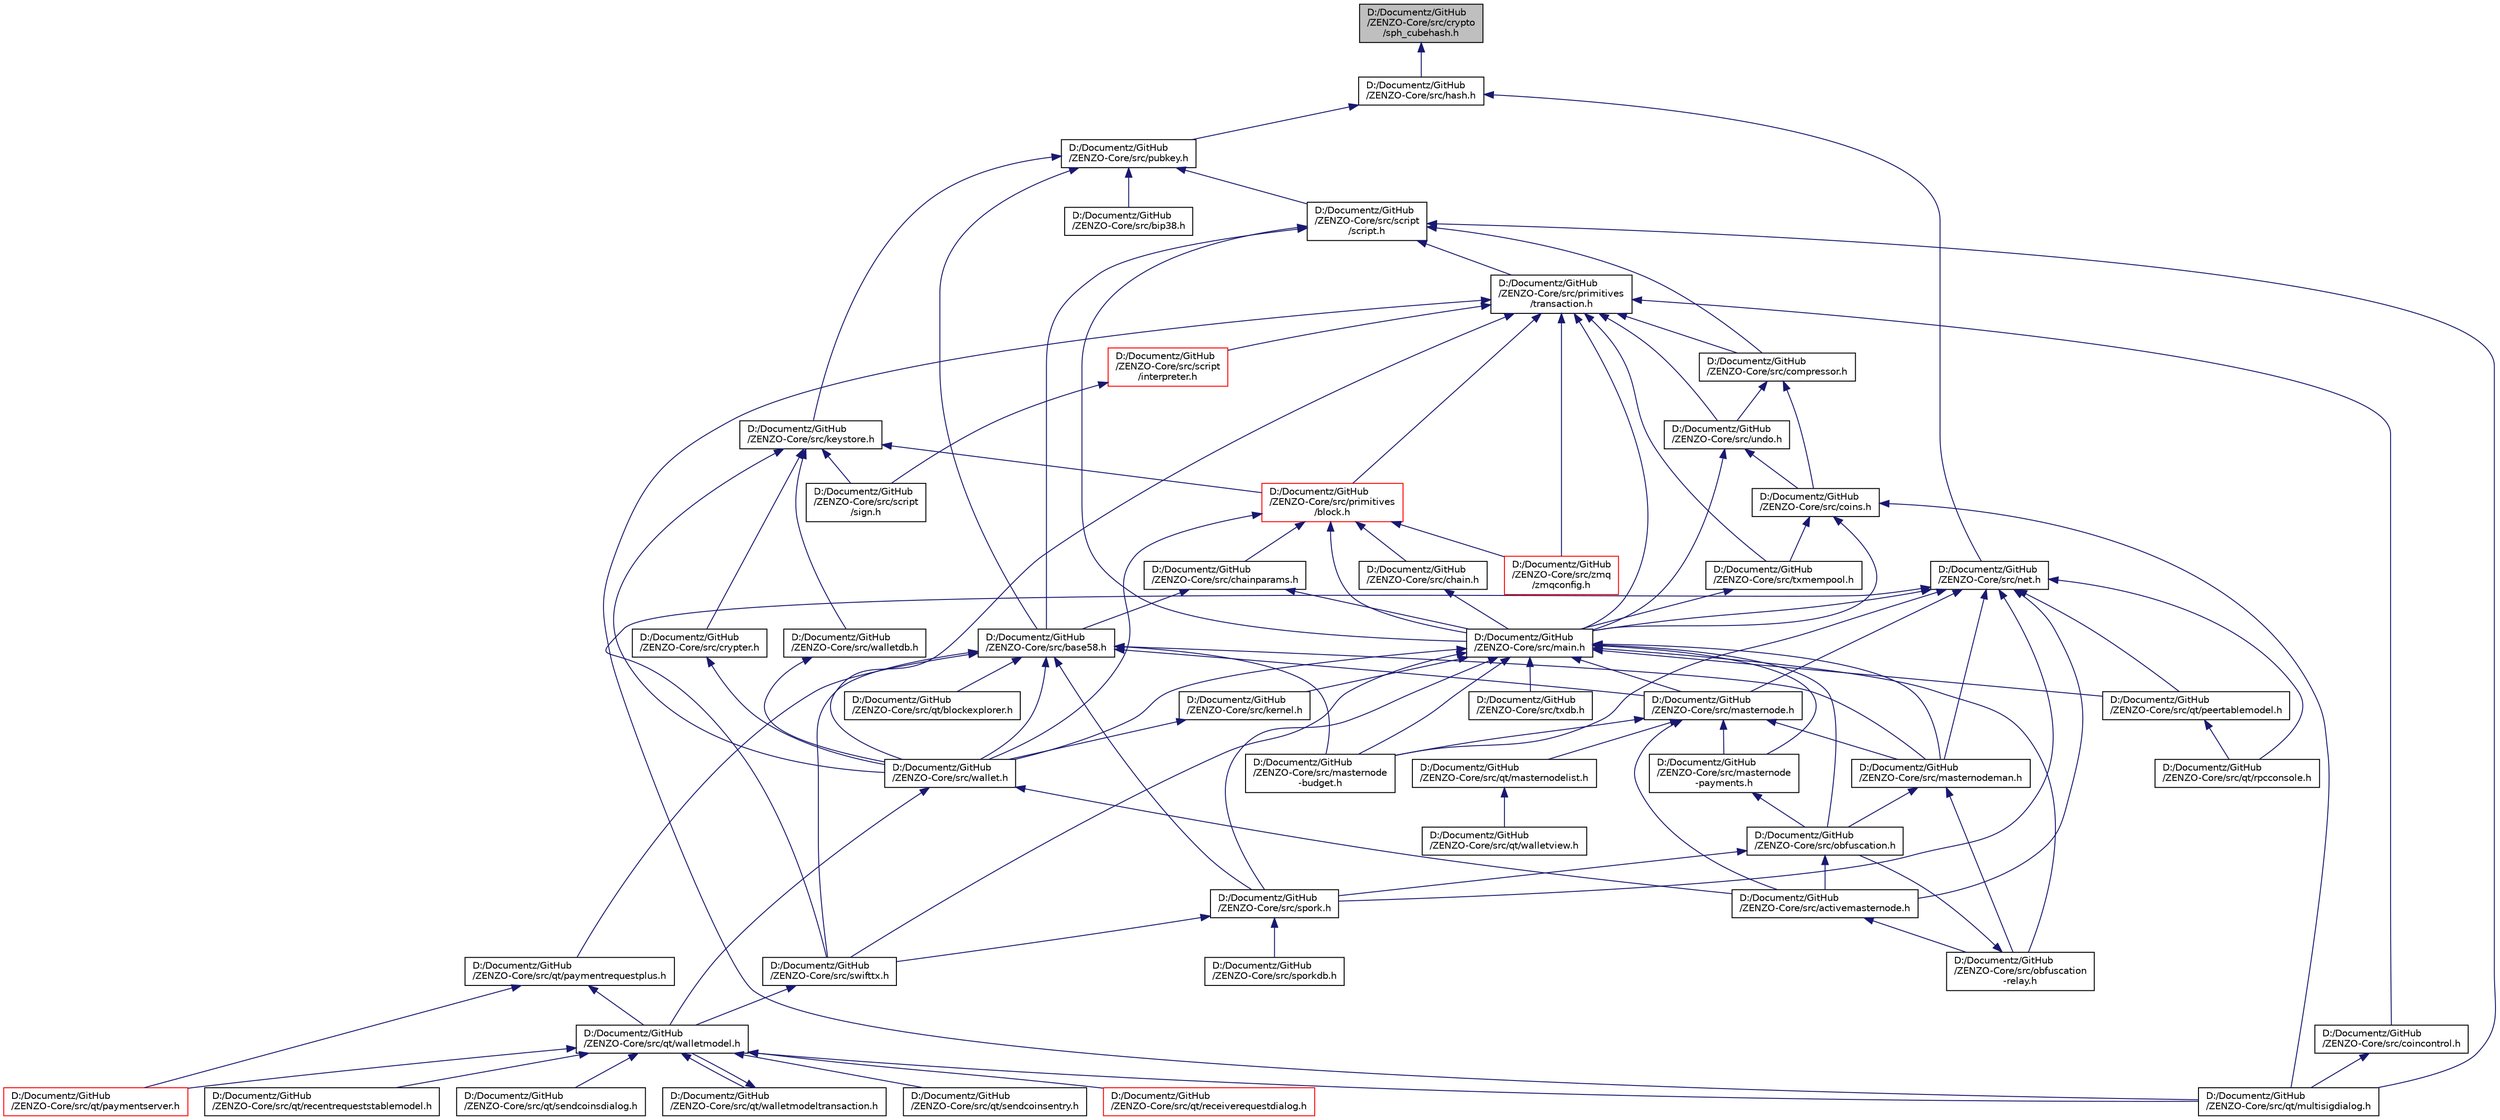 digraph "D:/Documentz/GitHub/ZENZO-Core/src/crypto/sph_cubehash.h"
{
 // LATEX_PDF_SIZE
  edge [fontname="Helvetica",fontsize="10",labelfontname="Helvetica",labelfontsize="10"];
  node [fontname="Helvetica",fontsize="10",shape=record];
  Node4 [label="D:/Documentz/GitHub\l/ZENZO-Core/src/crypto\l/sph_cubehash.h",height=0.2,width=0.4,color="black", fillcolor="grey75", style="filled", fontcolor="black",tooltip=" "];
  Node4 -> Node5 [dir="back",color="midnightblue",fontsize="10",style="solid",fontname="Helvetica"];
  Node5 [label="D:/Documentz/GitHub\l/ZENZO-Core/src/hash.h",height=0.2,width=0.4,color="black", fillcolor="white", style="filled",URL="$hash_8h_source.html",tooltip=" "];
  Node5 -> Node6 [dir="back",color="midnightblue",fontsize="10",style="solid",fontname="Helvetica"];
  Node6 [label="D:/Documentz/GitHub\l/ZENZO-Core/src/net.h",height=0.2,width=0.4,color="black", fillcolor="white", style="filled",URL="$net_8h_source.html",tooltip=" "];
  Node6 -> Node7 [dir="back",color="midnightblue",fontsize="10",style="solid",fontname="Helvetica"];
  Node7 [label="D:/Documentz/GitHub\l/ZENZO-Core/src/main.h",height=0.2,width=0.4,color="black", fillcolor="white", style="filled",URL="$main_8h_source.html",tooltip=" "];
  Node7 -> Node8 [dir="back",color="midnightblue",fontsize="10",style="solid",fontname="Helvetica"];
  Node8 [label="D:/Documentz/GitHub\l/ZENZO-Core/src/txdb.h",height=0.2,width=0.4,color="black", fillcolor="white", style="filled",URL="$txdb_8h_source.html",tooltip=" "];
  Node7 -> Node9 [dir="back",color="midnightblue",fontsize="10",style="solid",fontname="Helvetica"];
  Node9 [label="D:/Documentz/GitHub\l/ZENZO-Core/src/spork.h",height=0.2,width=0.4,color="black", fillcolor="white", style="filled",URL="$spork_8h_source.html",tooltip=" "];
  Node9 -> Node10 [dir="back",color="midnightblue",fontsize="10",style="solid",fontname="Helvetica"];
  Node10 [label="D:/Documentz/GitHub\l/ZENZO-Core/src/sporkdb.h",height=0.2,width=0.4,color="black", fillcolor="white", style="filled",URL="$sporkdb_8h_source.html",tooltip=" "];
  Node9 -> Node11 [dir="back",color="midnightblue",fontsize="10",style="solid",fontname="Helvetica"];
  Node11 [label="D:/Documentz/GitHub\l/ZENZO-Core/src/swifttx.h",height=0.2,width=0.4,color="black", fillcolor="white", style="filled",URL="$swifttx_8h_source.html",tooltip=" "];
  Node11 -> Node12 [dir="back",color="midnightblue",fontsize="10",style="solid",fontname="Helvetica"];
  Node12 [label="D:/Documentz/GitHub\l/ZENZO-Core/src/qt/walletmodel.h",height=0.2,width=0.4,color="black", fillcolor="white", style="filled",URL="$walletmodel_8h_source.html",tooltip=" "];
  Node12 -> Node13 [dir="back",color="midnightblue",fontsize="10",style="solid",fontname="Helvetica"];
  Node13 [label="D:/Documentz/GitHub\l/ZENZO-Core/src/qt/walletmodeltransaction.h",height=0.2,width=0.4,color="black", fillcolor="white", style="filled",URL="$walletmodeltransaction_8h_source.html",tooltip=" "];
  Node13 -> Node12 [dir="back",color="midnightblue",fontsize="10",style="solid",fontname="Helvetica"];
  Node12 -> Node14 [dir="back",color="midnightblue",fontsize="10",style="solid",fontname="Helvetica"];
  Node14 [label="D:/Documentz/GitHub\l/ZENZO-Core/src/qt/multisigdialog.h",height=0.2,width=0.4,color="black", fillcolor="white", style="filled",URL="$multisigdialog_8h_source.html",tooltip=" "];
  Node12 -> Node15 [dir="back",color="midnightblue",fontsize="10",style="solid",fontname="Helvetica"];
  Node15 [label="D:/Documentz/GitHub\l/ZENZO-Core/src/qt/paymentserver.h",height=0.2,width=0.4,color="red", fillcolor="white", style="filled",URL="$paymentserver_8h_source.html",tooltip=" "];
  Node12 -> Node17 [dir="back",color="midnightblue",fontsize="10",style="solid",fontname="Helvetica"];
  Node17 [label="D:/Documentz/GitHub\l/ZENZO-Core/src/qt/sendcoinsentry.h",height=0.2,width=0.4,color="black", fillcolor="white", style="filled",URL="$sendcoinsentry_8h_source.html",tooltip=" "];
  Node12 -> Node18 [dir="back",color="midnightblue",fontsize="10",style="solid",fontname="Helvetica"];
  Node18 [label="D:/Documentz/GitHub\l/ZENZO-Core/src/qt/receiverequestdialog.h",height=0.2,width=0.4,color="red", fillcolor="white", style="filled",URL="$receiverequestdialog_8h_source.html",tooltip=" "];
  Node12 -> Node20 [dir="back",color="midnightblue",fontsize="10",style="solid",fontname="Helvetica"];
  Node20 [label="D:/Documentz/GitHub\l/ZENZO-Core/src/qt/recentrequeststablemodel.h",height=0.2,width=0.4,color="black", fillcolor="white", style="filled",URL="$recentrequeststablemodel_8h_source.html",tooltip=" "];
  Node12 -> Node21 [dir="back",color="midnightblue",fontsize="10",style="solid",fontname="Helvetica"];
  Node21 [label="D:/Documentz/GitHub\l/ZENZO-Core/src/qt/sendcoinsdialog.h",height=0.2,width=0.4,color="black", fillcolor="white", style="filled",URL="$sendcoinsdialog_8h_source.html",tooltip=" "];
  Node7 -> Node22 [dir="back",color="midnightblue",fontsize="10",style="solid",fontname="Helvetica"];
  Node22 [label="D:/Documentz/GitHub\l/ZENZO-Core/src/obfuscation.h",height=0.2,width=0.4,color="black", fillcolor="white", style="filled",URL="$obfuscation_8h_source.html",tooltip=" "];
  Node22 -> Node9 [dir="back",color="midnightblue",fontsize="10",style="solid",fontname="Helvetica"];
  Node22 -> Node23 [dir="back",color="midnightblue",fontsize="10",style="solid",fontname="Helvetica"];
  Node23 [label="D:/Documentz/GitHub\l/ZENZO-Core/src/activemasternode.h",height=0.2,width=0.4,color="black", fillcolor="white", style="filled",URL="$activemasternode_8h_source.html",tooltip=" "];
  Node23 -> Node24 [dir="back",color="midnightblue",fontsize="10",style="solid",fontname="Helvetica"];
  Node24 [label="D:/Documentz/GitHub\l/ZENZO-Core/src/obfuscation\l-relay.h",height=0.2,width=0.4,color="black", fillcolor="white", style="filled",URL="$obfuscation-relay_8h_source.html",tooltip=" "];
  Node24 -> Node22 [dir="back",color="midnightblue",fontsize="10",style="solid",fontname="Helvetica"];
  Node7 -> Node25 [dir="back",color="midnightblue",fontsize="10",style="solid",fontname="Helvetica"];
  Node25 [label="D:/Documentz/GitHub\l/ZENZO-Core/src/masternode\l-payments.h",height=0.2,width=0.4,color="black", fillcolor="white", style="filled",URL="$masternode-payments_8h_source.html",tooltip=" "];
  Node25 -> Node22 [dir="back",color="midnightblue",fontsize="10",style="solid",fontname="Helvetica"];
  Node7 -> Node26 [dir="back",color="midnightblue",fontsize="10",style="solid",fontname="Helvetica"];
  Node26 [label="D:/Documentz/GitHub\l/ZENZO-Core/src/masternode.h",height=0.2,width=0.4,color="black", fillcolor="white", style="filled",URL="$masternode_8h_source.html",tooltip=" "];
  Node26 -> Node25 [dir="back",color="midnightblue",fontsize="10",style="solid",fontname="Helvetica"];
  Node26 -> Node27 [dir="back",color="midnightblue",fontsize="10",style="solid",fontname="Helvetica"];
  Node27 [label="D:/Documentz/GitHub\l/ZENZO-Core/src/masternodeman.h",height=0.2,width=0.4,color="black", fillcolor="white", style="filled",URL="$masternodeman_8h_source.html",tooltip=" "];
  Node27 -> Node22 [dir="back",color="midnightblue",fontsize="10",style="solid",fontname="Helvetica"];
  Node27 -> Node24 [dir="back",color="midnightblue",fontsize="10",style="solid",fontname="Helvetica"];
  Node26 -> Node23 [dir="back",color="midnightblue",fontsize="10",style="solid",fontname="Helvetica"];
  Node26 -> Node28 [dir="back",color="midnightblue",fontsize="10",style="solid",fontname="Helvetica"];
  Node28 [label="D:/Documentz/GitHub\l/ZENZO-Core/src/masternode\l-budget.h",height=0.2,width=0.4,color="black", fillcolor="white", style="filled",URL="$masternode-budget_8h_source.html",tooltip=" "];
  Node26 -> Node29 [dir="back",color="midnightblue",fontsize="10",style="solid",fontname="Helvetica"];
  Node29 [label="D:/Documentz/GitHub\l/ZENZO-Core/src/qt/masternodelist.h",height=0.2,width=0.4,color="black", fillcolor="white", style="filled",URL="$masternodelist_8h_source.html",tooltip=" "];
  Node29 -> Node30 [dir="back",color="midnightblue",fontsize="10",style="solid",fontname="Helvetica"];
  Node30 [label="D:/Documentz/GitHub\l/ZENZO-Core/src/qt/walletview.h",height=0.2,width=0.4,color="black", fillcolor="white", style="filled",URL="$walletview_8h_source.html",tooltip=" "];
  Node7 -> Node27 [dir="back",color="midnightblue",fontsize="10",style="solid",fontname="Helvetica"];
  Node7 -> Node31 [dir="back",color="midnightblue",fontsize="10",style="solid",fontname="Helvetica"];
  Node31 [label="D:/Documentz/GitHub\l/ZENZO-Core/src/kernel.h",height=0.2,width=0.4,color="black", fillcolor="white", style="filled",URL="$kernel_8h_source.html",tooltip=" "];
  Node31 -> Node32 [dir="back",color="midnightblue",fontsize="10",style="solid",fontname="Helvetica"];
  Node32 [label="D:/Documentz/GitHub\l/ZENZO-Core/src/wallet.h",height=0.2,width=0.4,color="black", fillcolor="white", style="filled",URL="$wallet_8h_source.html",tooltip=" "];
  Node32 -> Node23 [dir="back",color="midnightblue",fontsize="10",style="solid",fontname="Helvetica"];
  Node32 -> Node12 [dir="back",color="midnightblue",fontsize="10",style="solid",fontname="Helvetica"];
  Node7 -> Node32 [dir="back",color="midnightblue",fontsize="10",style="solid",fontname="Helvetica"];
  Node7 -> Node24 [dir="back",color="midnightblue",fontsize="10",style="solid",fontname="Helvetica"];
  Node7 -> Node28 [dir="back",color="midnightblue",fontsize="10",style="solid",fontname="Helvetica"];
  Node7 -> Node11 [dir="back",color="midnightblue",fontsize="10",style="solid",fontname="Helvetica"];
  Node7 -> Node33 [dir="back",color="midnightblue",fontsize="10",style="solid",fontname="Helvetica"];
  Node33 [label="D:/Documentz/GitHub\l/ZENZO-Core/src/qt/peertablemodel.h",height=0.2,width=0.4,color="black", fillcolor="white", style="filled",URL="$peertablemodel_8h_source.html",tooltip=" "];
  Node33 -> Node34 [dir="back",color="midnightblue",fontsize="10",style="solid",fontname="Helvetica"];
  Node34 [label="D:/Documentz/GitHub\l/ZENZO-Core/src/qt/rpcconsole.h",height=0.2,width=0.4,color="black", fillcolor="white", style="filled",URL="$rpcconsole_8h_source.html",tooltip=" "];
  Node6 -> Node9 [dir="back",color="midnightblue",fontsize="10",style="solid",fontname="Helvetica"];
  Node6 -> Node26 [dir="back",color="midnightblue",fontsize="10",style="solid",fontname="Helvetica"];
  Node6 -> Node27 [dir="back",color="midnightblue",fontsize="10",style="solid",fontname="Helvetica"];
  Node6 -> Node23 [dir="back",color="midnightblue",fontsize="10",style="solid",fontname="Helvetica"];
  Node6 -> Node28 [dir="back",color="midnightblue",fontsize="10",style="solid",fontname="Helvetica"];
  Node6 -> Node11 [dir="back",color="midnightblue",fontsize="10",style="solid",fontname="Helvetica"];
  Node6 -> Node33 [dir="back",color="midnightblue",fontsize="10",style="solid",fontname="Helvetica"];
  Node6 -> Node34 [dir="back",color="midnightblue",fontsize="10",style="solid",fontname="Helvetica"];
  Node5 -> Node35 [dir="back",color="midnightblue",fontsize="10",style="solid",fontname="Helvetica"];
  Node35 [label="D:/Documentz/GitHub\l/ZENZO-Core/src/pubkey.h",height=0.2,width=0.4,color="black", fillcolor="white", style="filled",URL="$pubkey_8h_source.html",tooltip=" "];
  Node35 -> Node36 [dir="back",color="midnightblue",fontsize="10",style="solid",fontname="Helvetica"];
  Node36 [label="D:/Documentz/GitHub\l/ZENZO-Core/src/script\l/script.h",height=0.2,width=0.4,color="black", fillcolor="white", style="filled",URL="$script_8h_source.html",tooltip=" "];
  Node36 -> Node37 [dir="back",color="midnightblue",fontsize="10",style="solid",fontname="Helvetica"];
  Node37 [label="D:/Documentz/GitHub\l/ZENZO-Core/src/primitives\l/transaction.h",height=0.2,width=0.4,color="black", fillcolor="white", style="filled",URL="$transaction_8h_source.html",tooltip=" "];
  Node37 -> Node38 [dir="back",color="midnightblue",fontsize="10",style="solid",fontname="Helvetica"];
  Node38 [label="D:/Documentz/GitHub\l/ZENZO-Core/src/primitives\l/block.h",height=0.2,width=0.4,color="red", fillcolor="white", style="filled",URL="$primitives_2block_8h_source.html",tooltip=" "];
  Node38 -> Node39 [dir="back",color="midnightblue",fontsize="10",style="solid",fontname="Helvetica"];
  Node39 [label="D:/Documentz/GitHub\l/ZENZO-Core/src/chain.h",height=0.2,width=0.4,color="black", fillcolor="white", style="filled",URL="$chain_8h_source.html",tooltip=" "];
  Node39 -> Node7 [dir="back",color="midnightblue",fontsize="10",style="solid",fontname="Helvetica"];
  Node38 -> Node40 [dir="back",color="midnightblue",fontsize="10",style="solid",fontname="Helvetica"];
  Node40 [label="D:/Documentz/GitHub\l/ZENZO-Core/src/chainparams.h",height=0.2,width=0.4,color="black", fillcolor="white", style="filled",URL="$chainparams_8h_source.html",tooltip=" "];
  Node40 -> Node7 [dir="back",color="midnightblue",fontsize="10",style="solid",fontname="Helvetica"];
  Node40 -> Node41 [dir="back",color="midnightblue",fontsize="10",style="solid",fontname="Helvetica"];
  Node41 [label="D:/Documentz/GitHub\l/ZENZO-Core/src/base58.h",height=0.2,width=0.4,color="black", fillcolor="white", style="filled",URL="$base58_8h_source.html",tooltip=" "];
  Node41 -> Node9 [dir="back",color="midnightblue",fontsize="10",style="solid",fontname="Helvetica"];
  Node41 -> Node26 [dir="back",color="midnightblue",fontsize="10",style="solid",fontname="Helvetica"];
  Node41 -> Node27 [dir="back",color="midnightblue",fontsize="10",style="solid",fontname="Helvetica"];
  Node41 -> Node32 [dir="back",color="midnightblue",fontsize="10",style="solid",fontname="Helvetica"];
  Node41 -> Node28 [dir="back",color="midnightblue",fontsize="10",style="solid",fontname="Helvetica"];
  Node41 -> Node11 [dir="back",color="midnightblue",fontsize="10",style="solid",fontname="Helvetica"];
  Node41 -> Node42 [dir="back",color="midnightblue",fontsize="10",style="solid",fontname="Helvetica"];
  Node42 [label="D:/Documentz/GitHub\l/ZENZO-Core/src/qt/paymentrequestplus.h",height=0.2,width=0.4,color="black", fillcolor="white", style="filled",URL="$paymentrequestplus_8h_source.html",tooltip=" "];
  Node42 -> Node12 [dir="back",color="midnightblue",fontsize="10",style="solid",fontname="Helvetica"];
  Node42 -> Node15 [dir="back",color="midnightblue",fontsize="10",style="solid",fontname="Helvetica"];
  Node41 -> Node43 [dir="back",color="midnightblue",fontsize="10",style="solid",fontname="Helvetica"];
  Node43 [label="D:/Documentz/GitHub\l/ZENZO-Core/src/qt/blockexplorer.h",height=0.2,width=0.4,color="black", fillcolor="white", style="filled",URL="$blockexplorer_8h_source.html",tooltip=" "];
  Node38 -> Node7 [dir="back",color="midnightblue",fontsize="10",style="solid",fontname="Helvetica"];
  Node38 -> Node32 [dir="back",color="midnightblue",fontsize="10",style="solid",fontname="Helvetica"];
  Node38 -> Node45 [dir="back",color="midnightblue",fontsize="10",style="solid",fontname="Helvetica"];
  Node45 [label="D:/Documentz/GitHub\l/ZENZO-Core/src/zmq\l/zmqconfig.h",height=0.2,width=0.4,color="red", fillcolor="white", style="filled",URL="$zmqconfig_8h_source.html",tooltip=" "];
  Node37 -> Node48 [dir="back",color="midnightblue",fontsize="10",style="solid",fontname="Helvetica"];
  Node48 [label="D:/Documentz/GitHub\l/ZENZO-Core/src/compressor.h",height=0.2,width=0.4,color="black", fillcolor="white", style="filled",URL="$compressor_8h_source.html",tooltip=" "];
  Node48 -> Node49 [dir="back",color="midnightblue",fontsize="10",style="solid",fontname="Helvetica"];
  Node49 [label="D:/Documentz/GitHub\l/ZENZO-Core/src/coins.h",height=0.2,width=0.4,color="black", fillcolor="white", style="filled",URL="$coins_8h_source.html",tooltip=" "];
  Node49 -> Node7 [dir="back",color="midnightblue",fontsize="10",style="solid",fontname="Helvetica"];
  Node49 -> Node50 [dir="back",color="midnightblue",fontsize="10",style="solid",fontname="Helvetica"];
  Node50 [label="D:/Documentz/GitHub\l/ZENZO-Core/src/txmempool.h",height=0.2,width=0.4,color="black", fillcolor="white", style="filled",URL="$txmempool_8h_source.html",tooltip=" "];
  Node50 -> Node7 [dir="back",color="midnightblue",fontsize="10",style="solid",fontname="Helvetica"];
  Node49 -> Node14 [dir="back",color="midnightblue",fontsize="10",style="solid",fontname="Helvetica"];
  Node48 -> Node51 [dir="back",color="midnightblue",fontsize="10",style="solid",fontname="Helvetica"];
  Node51 [label="D:/Documentz/GitHub\l/ZENZO-Core/src/undo.h",height=0.2,width=0.4,color="black", fillcolor="white", style="filled",URL="$undo_8h_source.html",tooltip=" "];
  Node51 -> Node49 [dir="back",color="midnightblue",fontsize="10",style="solid",fontname="Helvetica"];
  Node51 -> Node7 [dir="back",color="midnightblue",fontsize="10",style="solid",fontname="Helvetica"];
  Node37 -> Node51 [dir="back",color="midnightblue",fontsize="10",style="solid",fontname="Helvetica"];
  Node37 -> Node7 [dir="back",color="midnightblue",fontsize="10",style="solid",fontname="Helvetica"];
  Node37 -> Node50 [dir="back",color="midnightblue",fontsize="10",style="solid",fontname="Helvetica"];
  Node37 -> Node32 [dir="back",color="midnightblue",fontsize="10",style="solid",fontname="Helvetica"];
  Node37 -> Node52 [dir="back",color="midnightblue",fontsize="10",style="solid",fontname="Helvetica"];
  Node52 [label="D:/Documentz/GitHub\l/ZENZO-Core/src/coincontrol.h",height=0.2,width=0.4,color="black", fillcolor="white", style="filled",URL="$coincontrol_8h_source.html",tooltip=" "];
  Node52 -> Node14 [dir="back",color="midnightblue",fontsize="10",style="solid",fontname="Helvetica"];
  Node37 -> Node53 [dir="back",color="midnightblue",fontsize="10",style="solid",fontname="Helvetica"];
  Node53 [label="D:/Documentz/GitHub\l/ZENZO-Core/src/script\l/interpreter.h",height=0.2,width=0.4,color="red", fillcolor="white", style="filled",URL="$interpreter_8h_source.html",tooltip=" "];
  Node53 -> Node56 [dir="back",color="midnightblue",fontsize="10",style="solid",fontname="Helvetica"];
  Node56 [label="D:/Documentz/GitHub\l/ZENZO-Core/src/script\l/sign.h",height=0.2,width=0.4,color="black", fillcolor="white", style="filled",URL="$sign_8h_source.html",tooltip=" "];
  Node37 -> Node14 [dir="back",color="midnightblue",fontsize="10",style="solid",fontname="Helvetica"];
  Node37 -> Node45 [dir="back",color="midnightblue",fontsize="10",style="solid",fontname="Helvetica"];
  Node36 -> Node48 [dir="back",color="midnightblue",fontsize="10",style="solid",fontname="Helvetica"];
  Node36 -> Node7 [dir="back",color="midnightblue",fontsize="10",style="solid",fontname="Helvetica"];
  Node36 -> Node41 [dir="back",color="midnightblue",fontsize="10",style="solid",fontname="Helvetica"];
  Node36 -> Node14 [dir="back",color="midnightblue",fontsize="10",style="solid",fontname="Helvetica"];
  Node35 -> Node41 [dir="back",color="midnightblue",fontsize="10",style="solid",fontname="Helvetica"];
  Node35 -> Node58 [dir="back",color="midnightblue",fontsize="10",style="solid",fontname="Helvetica"];
  Node58 [label="D:/Documentz/GitHub\l/ZENZO-Core/src/keystore.h",height=0.2,width=0.4,color="black", fillcolor="white", style="filled",URL="$keystore_8h_source.html",tooltip=" "];
  Node58 -> Node38 [dir="back",color="midnightblue",fontsize="10",style="solid",fontname="Helvetica"];
  Node58 -> Node59 [dir="back",color="midnightblue",fontsize="10",style="solid",fontname="Helvetica"];
  Node59 [label="D:/Documentz/GitHub\l/ZENZO-Core/src/crypter.h",height=0.2,width=0.4,color="black", fillcolor="white", style="filled",URL="$crypter_8h_source.html",tooltip=" "];
  Node59 -> Node32 [dir="back",color="midnightblue",fontsize="10",style="solid",fontname="Helvetica"];
  Node58 -> Node32 [dir="back",color="midnightblue",fontsize="10",style="solid",fontname="Helvetica"];
  Node58 -> Node60 [dir="back",color="midnightblue",fontsize="10",style="solid",fontname="Helvetica"];
  Node60 [label="D:/Documentz/GitHub\l/ZENZO-Core/src/walletdb.h",height=0.2,width=0.4,color="black", fillcolor="white", style="filled",URL="$walletdb_8h_source.html",tooltip=" "];
  Node60 -> Node32 [dir="back",color="midnightblue",fontsize="10",style="solid",fontname="Helvetica"];
  Node58 -> Node56 [dir="back",color="midnightblue",fontsize="10",style="solid",fontname="Helvetica"];
  Node35 -> Node61 [dir="back",color="midnightblue",fontsize="10",style="solid",fontname="Helvetica"];
  Node61 [label="D:/Documentz/GitHub\l/ZENZO-Core/src/bip38.h",height=0.2,width=0.4,color="black", fillcolor="white", style="filled",URL="$bip38_8h_source.html",tooltip=" "];
}
